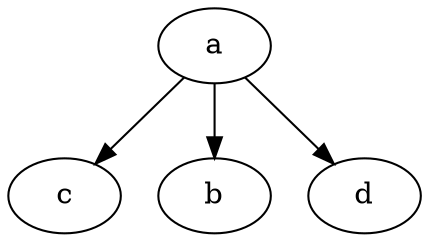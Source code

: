 digraph outputOutput {
  a  [Weight=1,Start=-1,Processor=1];
  c  [Weight=6,Start=-1,Processor=1];
  b  [Weight=5,Start=-1,Processor=1];
  d  [Weight=7,Start=-1,Processor=1];
  a->c  [Weight=6];
  a->d  [Weight=3];
  a->b  [Weight=5];
}